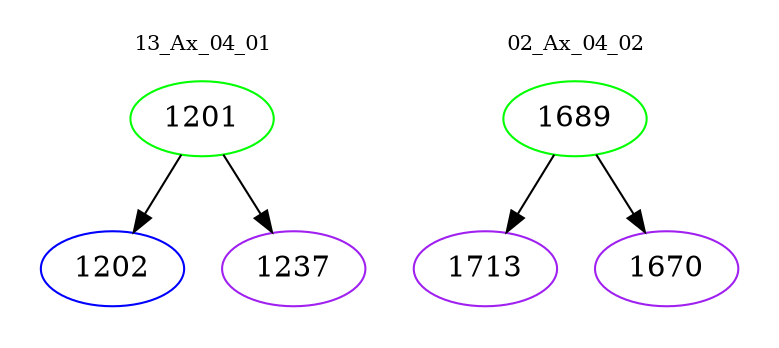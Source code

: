 digraph{
subgraph cluster_0 {
color = white
label = "13_Ax_04_01";
fontsize=10;
T0_1201 [label="1201", color="green"]
T0_1201 -> T0_1202 [color="black"]
T0_1202 [label="1202", color="blue"]
T0_1201 -> T0_1237 [color="black"]
T0_1237 [label="1237", color="purple"]
}
subgraph cluster_1 {
color = white
label = "02_Ax_04_02";
fontsize=10;
T1_1689 [label="1689", color="green"]
T1_1689 -> T1_1713 [color="black"]
T1_1713 [label="1713", color="purple"]
T1_1689 -> T1_1670 [color="black"]
T1_1670 [label="1670", color="purple"]
}
}
